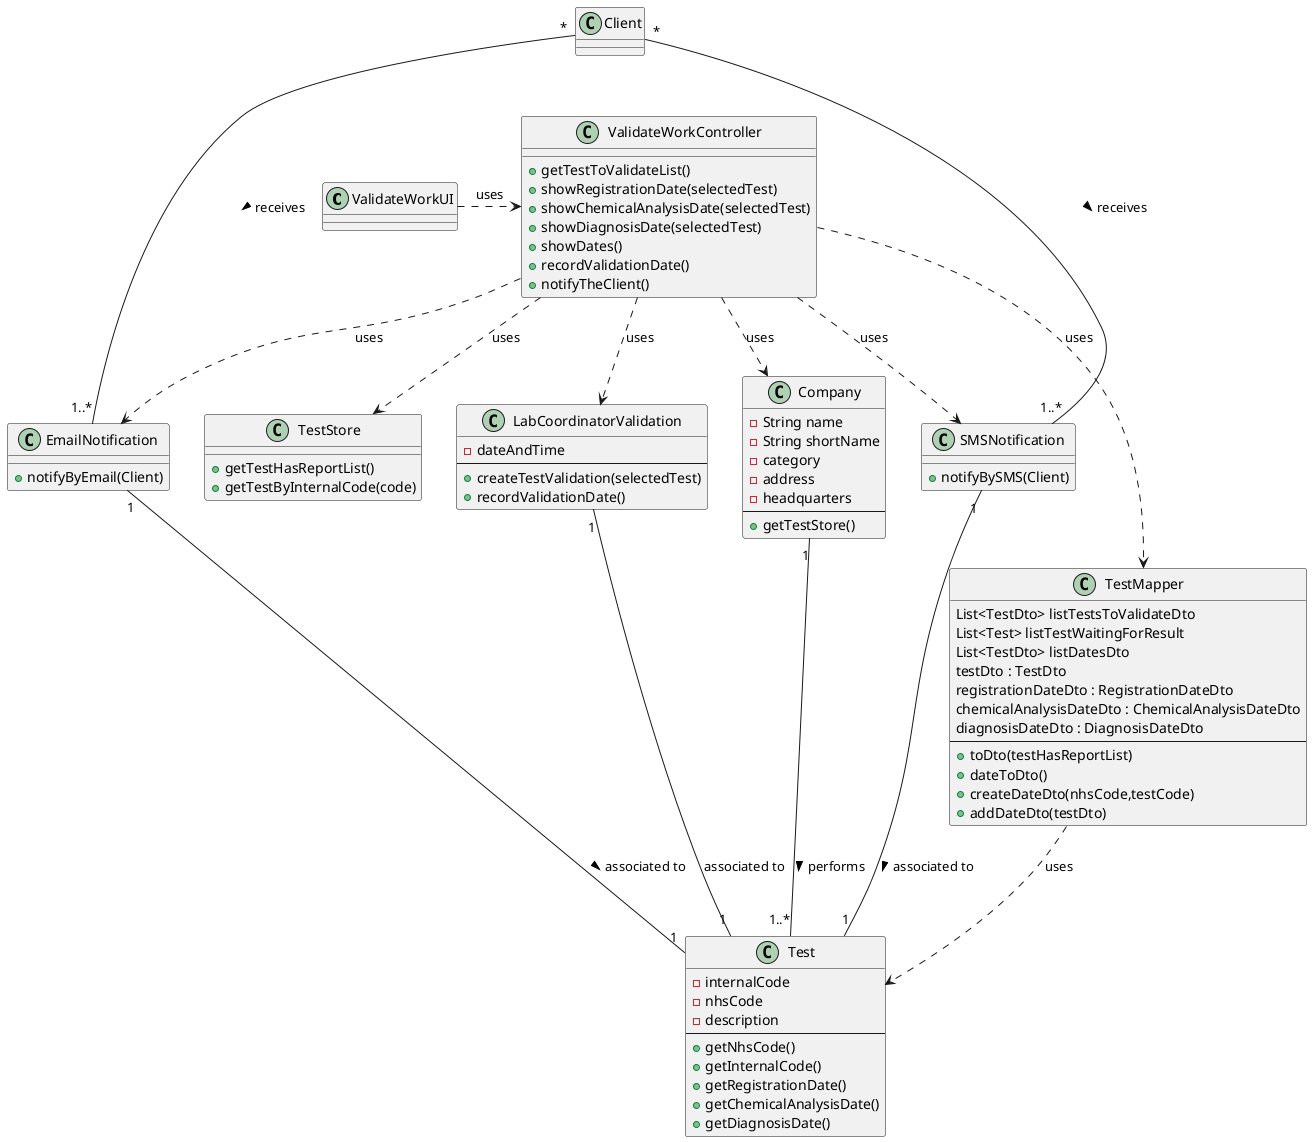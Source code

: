 @startuml

class ValidateWorkUI{
}

class ValidateWorkController{
+getTestToValidateList()
+showRegistrationDate(selectedTest)
+showChemicalAnalysisDate(selectedTest)
+showDiagnosisDate(selectedTest)
+showDates()
+recordValidationDate()
+notifyTheClient()
}

class Company{
-String name
-String shortName
-category
-address
-headquarters
--
+getTestStore()
}

class TestStore {
+getTestHasReportList()
+getTestByInternalCode(code)
}

class TestMapper{
List<TestDto> listTestsToValidateDto
List<Test> listTestWaitingForResult
List<TestDto> listDatesDto
testDto : TestDto
registrationDateDto : RegistrationDateDto
chemicalAnalysisDateDto : ChemicalAnalysisDateDto
diagnosisDateDto : DiagnosisDateDto
--
+toDto(testHasReportList)
+dateToDto()
+createDateDto(nhsCode,testCode)
+addDateDto(testDto)
}


class LabCoordinatorValidation {
-dateAndTime
--
+createTestValidation(selectedTest)
+recordValidationDate()
}

class Test{
-internalCode
-nhsCode
-description
--
+getNhsCode()
+getInternalCode()
+getRegistrationDate()
+getChemicalAnalysisDate()
+getDiagnosisDate()
}

class EmailNotification{
+notifyByEmail(Client)
}

class SMSNotification{
+notifyBySMS(Client)
}

class Client{
}


ValidateWorkUI .> ValidateWorkController : uses

ValidateWorkController ..> Company : uses
ValidateWorkController ..> TestStore : uses
ValidateWorkController ..> TestMapper : uses
ValidateWorkController ..> LabCoordinatorValidation : uses
ValidateWorkController ..> EmailNotification : uses
ValidateWorkController ..> SMSNotification : uses

Company "1"---"1..*" Test : performs >

LabCoordinatorValidation "1"---"1" Test : associated to

TestMapper ..> Test : uses

EmailNotification "1"---"1" Test : associated to >

SMSNotification "1"---"1" Test : associated to >

Client "*"---"1..*" SMSNotification : receives >
Client "*"---"1..*" EmailNotification : receives >


@enduml